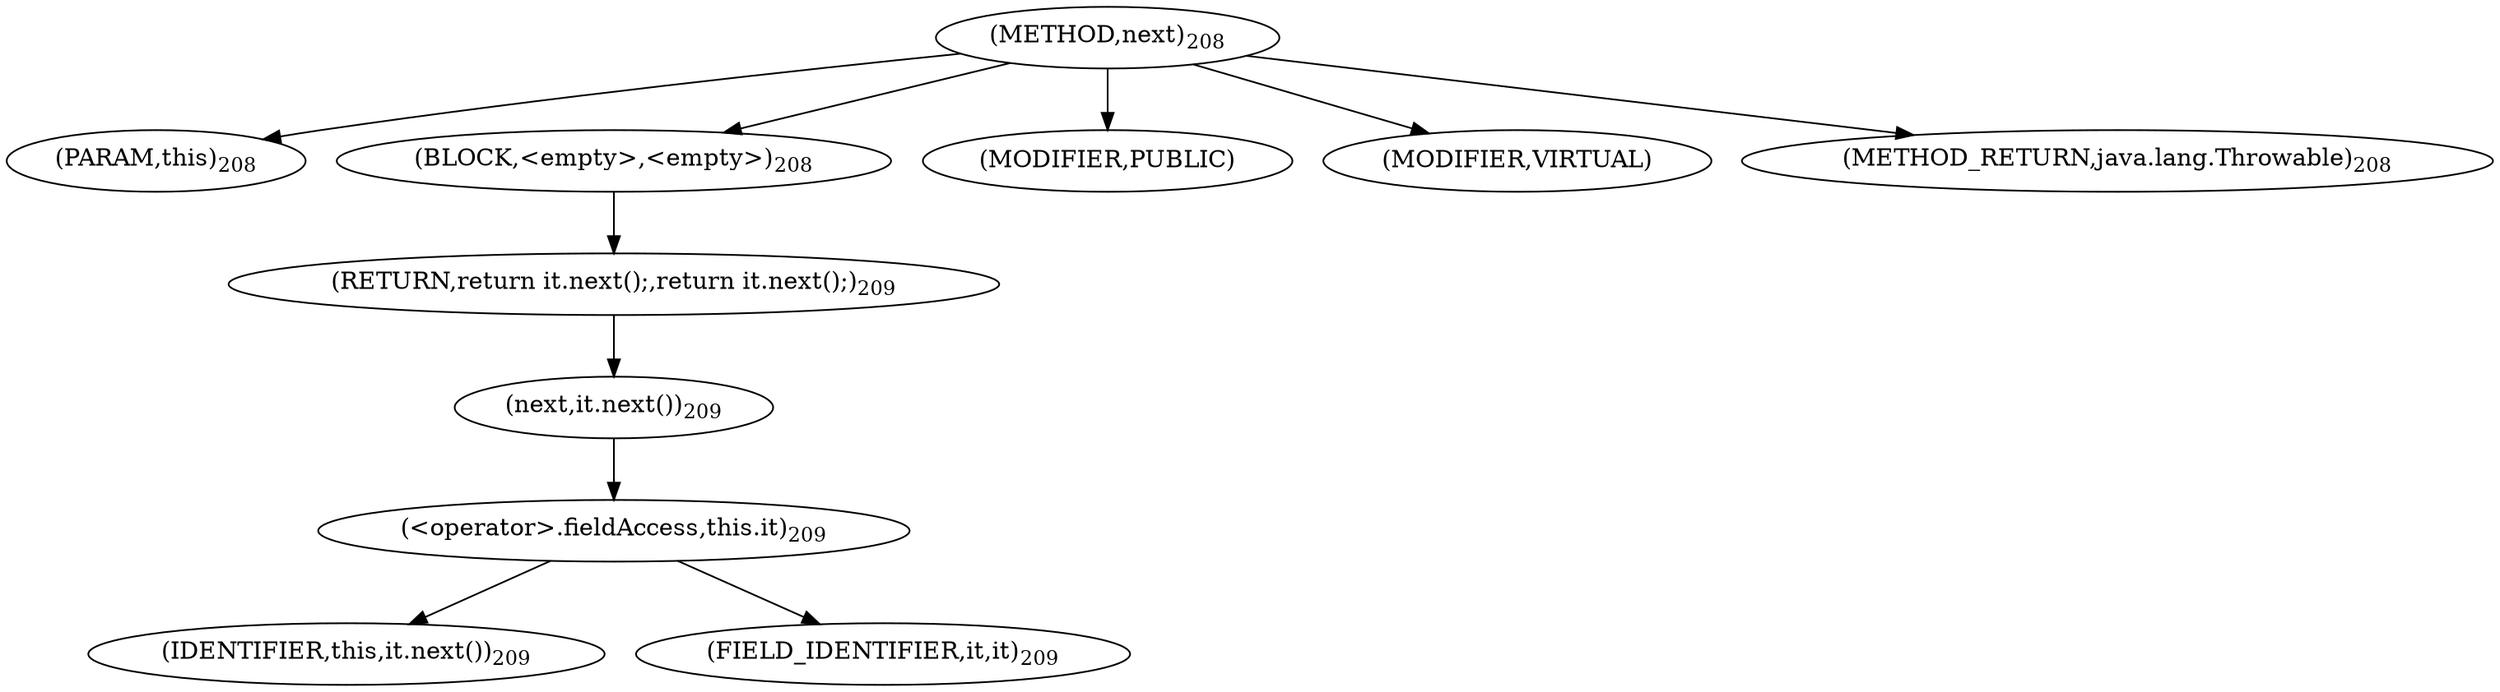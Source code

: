 digraph "next" {  
"381" [label = <(METHOD,next)<SUB>208</SUB>> ]
"382" [label = <(PARAM,this)<SUB>208</SUB>> ]
"383" [label = <(BLOCK,&lt;empty&gt;,&lt;empty&gt;)<SUB>208</SUB>> ]
"384" [label = <(RETURN,return it.next();,return it.next();)<SUB>209</SUB>> ]
"385" [label = <(next,it.next())<SUB>209</SUB>> ]
"386" [label = <(&lt;operator&gt;.fieldAccess,this.it)<SUB>209</SUB>> ]
"387" [label = <(IDENTIFIER,this,it.next())<SUB>209</SUB>> ]
"388" [label = <(FIELD_IDENTIFIER,it,it)<SUB>209</SUB>> ]
"389" [label = <(MODIFIER,PUBLIC)> ]
"390" [label = <(MODIFIER,VIRTUAL)> ]
"391" [label = <(METHOD_RETURN,java.lang.Throwable)<SUB>208</SUB>> ]
  "381" -> "382" 
  "381" -> "383" 
  "381" -> "389" 
  "381" -> "390" 
  "381" -> "391" 
  "383" -> "384" 
  "384" -> "385" 
  "385" -> "386" 
  "386" -> "387" 
  "386" -> "388" 
}
